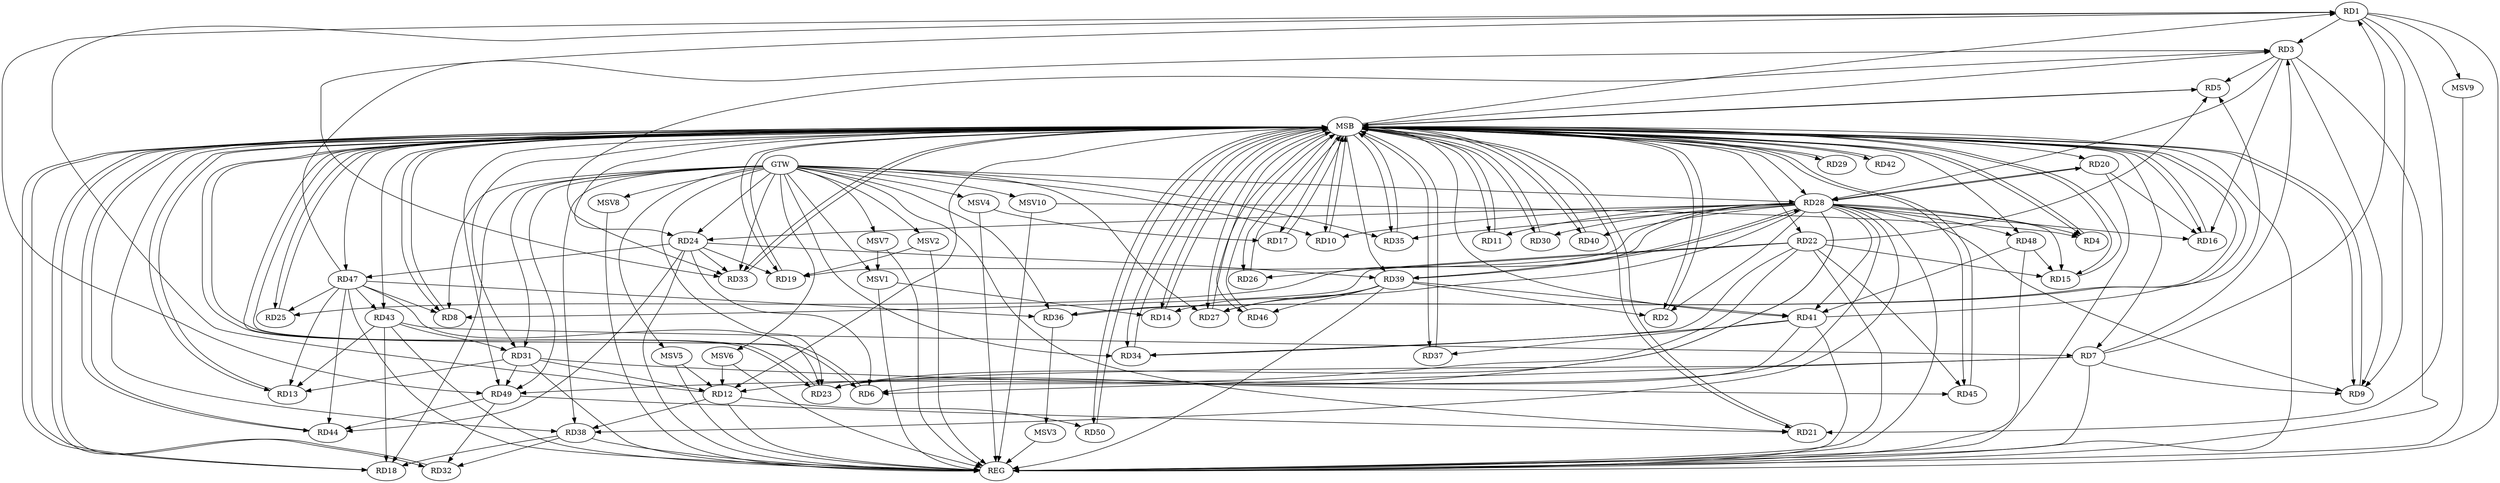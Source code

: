 strict digraph G {
  RD1 [ label="RD1" ];
  RD2 [ label="RD2" ];
  RD3 [ label="RD3" ];
  RD4 [ label="RD4" ];
  RD5 [ label="RD5" ];
  RD6 [ label="RD6" ];
  RD7 [ label="RD7" ];
  RD8 [ label="RD8" ];
  RD9 [ label="RD9" ];
  RD10 [ label="RD10" ];
  RD11 [ label="RD11" ];
  RD12 [ label="RD12" ];
  RD13 [ label="RD13" ];
  RD14 [ label="RD14" ];
  RD15 [ label="RD15" ];
  RD16 [ label="RD16" ];
  RD17 [ label="RD17" ];
  RD18 [ label="RD18" ];
  RD19 [ label="RD19" ];
  RD20 [ label="RD20" ];
  RD21 [ label="RD21" ];
  RD22 [ label="RD22" ];
  RD23 [ label="RD23" ];
  RD24 [ label="RD24" ];
  RD25 [ label="RD25" ];
  RD26 [ label="RD26" ];
  RD27 [ label="RD27" ];
  RD28 [ label="RD28" ];
  RD29 [ label="RD29" ];
  RD30 [ label="RD30" ];
  RD31 [ label="RD31" ];
  RD32 [ label="RD32" ];
  RD33 [ label="RD33" ];
  RD34 [ label="RD34" ];
  RD35 [ label="RD35" ];
  RD36 [ label="RD36" ];
  RD37 [ label="RD37" ];
  RD38 [ label="RD38" ];
  RD39 [ label="RD39" ];
  RD40 [ label="RD40" ];
  RD41 [ label="RD41" ];
  RD42 [ label="RD42" ];
  RD43 [ label="RD43" ];
  RD44 [ label="RD44" ];
  RD45 [ label="RD45" ];
  RD46 [ label="RD46" ];
  RD47 [ label="RD47" ];
  RD48 [ label="RD48" ];
  RD49 [ label="RD49" ];
  RD50 [ label="RD50" ];
  GTW [ label="GTW" ];
  REG [ label="REG" ];
  MSB [ label="MSB" ];
  MSV1 [ label="MSV1" ];
  MSV2 [ label="MSV2" ];
  MSV3 [ label="MSV3" ];
  MSV4 [ label="MSV4" ];
  MSV5 [ label="MSV5" ];
  MSV6 [ label="MSV6" ];
  MSV7 [ label="MSV7" ];
  MSV8 [ label="MSV8" ];
  MSV9 [ label="MSV9" ];
  MSV10 [ label="MSV10" ];
  RD1 -> RD3;
  RD7 -> RD1;
  RD1 -> RD9;
  RD12 -> RD1;
  RD1 -> RD21;
  RD1 -> RD33;
  RD1 -> RD49;
  RD39 -> RD2;
  RD3 -> RD5;
  RD7 -> RD3;
  RD3 -> RD9;
  RD3 -> RD16;
  RD3 -> RD28;
  RD3 -> RD33;
  RD47 -> RD3;
  RD22 -> RD5;
  RD41 -> RD5;
  RD7 -> RD6;
  RD24 -> RD6;
  RD28 -> RD6;
  RD7 -> RD9;
  RD7 -> RD23;
  RD43 -> RD7;
  RD22 -> RD8;
  RD47 -> RD8;
  RD28 -> RD10;
  RD28 -> RD11;
  RD28 -> RD12;
  RD31 -> RD12;
  RD12 -> RD38;
  RD12 -> RD50;
  RD31 -> RD13;
  RD43 -> RD13;
  RD47 -> RD13;
  RD39 -> RD14;
  RD22 -> RD15;
  RD48 -> RD15;
  RD20 -> RD16;
  RD38 -> RD18;
  RD43 -> RD18;
  RD24 -> RD19;
  RD20 -> RD28;
  RD49 -> RD21;
  RD22 -> RD26;
  RD22 -> RD34;
  RD22 -> RD45;
  RD22 -> RD49;
  RD41 -> RD23;
  RD47 -> RD23;
  RD28 -> RD24;
  RD24 -> RD33;
  RD24 -> RD39;
  RD24 -> RD44;
  RD24 -> RD47;
  RD28 -> RD25;
  RD47 -> RD25;
  RD39 -> RD27;
  RD39 -> RD28;
  RD28 -> RD40;
  RD28 -> RD41;
  RD43 -> RD31;
  RD31 -> RD45;
  RD31 -> RD49;
  RD38 -> RD32;
  RD49 -> RD32;
  RD41 -> RD34;
  RD47 -> RD36;
  RD41 -> RD37;
  RD39 -> RD41;
  RD39 -> RD46;
  RD48 -> RD41;
  RD47 -> RD43;
  RD47 -> RD44;
  RD49 -> RD44;
  GTW -> RD10;
  GTW -> RD24;
  GTW -> RD33;
  GTW -> RD27;
  GTW -> RD31;
  GTW -> RD23;
  GTW -> RD34;
  GTW -> RD49;
  GTW -> RD28;
  GTW -> RD18;
  GTW -> RD36;
  GTW -> RD35;
  GTW -> RD38;
  GTW -> RD21;
  GTW -> RD8;
  RD1 -> REG;
  RD3 -> REG;
  RD7 -> REG;
  RD12 -> REG;
  RD20 -> REG;
  RD22 -> REG;
  RD24 -> REG;
  RD28 -> REG;
  RD31 -> REG;
  RD38 -> REG;
  RD39 -> REG;
  RD41 -> REG;
  RD43 -> REG;
  RD47 -> REG;
  RD48 -> REG;
  RD2 -> MSB;
  MSB -> RD12;
  MSB -> RD14;
  MSB -> RD18;
  MSB -> RD19;
  MSB -> RD32;
  MSB -> RD47;
  MSB -> RD49;
  MSB -> REG;
  RD4 -> MSB;
  MSB -> RD6;
  RD5 -> MSB;
  MSB -> RD1;
  MSB -> RD13;
  MSB -> RD34;
  MSB -> RD43;
  MSB -> RD44;
  RD6 -> MSB;
  MSB -> RD4;
  MSB -> RD10;
  MSB -> RD17;
  MSB -> RD24;
  MSB -> RD30;
  MSB -> RD39;
  MSB -> RD50;
  RD8 -> MSB;
  MSB -> RD15;
  MSB -> RD20;
  RD9 -> MSB;
  MSB -> RD16;
  MSB -> RD41;
  RD10 -> MSB;
  MSB -> RD37;
  MSB -> RD40;
  MSB -> RD46;
  MSB -> RD48;
  RD11 -> MSB;
  RD13 -> MSB;
  MSB -> RD33;
  RD14 -> MSB;
  MSB -> RD42;
  RD15 -> MSB;
  MSB -> RD3;
  MSB -> RD29;
  RD16 -> MSB;
  MSB -> RD35;
  RD17 -> MSB;
  MSB -> RD11;
  RD18 -> MSB;
  MSB -> RD26;
  MSB -> RD45;
  RD19 -> MSB;
  MSB -> RD2;
  MSB -> RD22;
  RD21 -> MSB;
  RD23 -> MSB;
  MSB -> RD5;
  MSB -> RD36;
  RD25 -> MSB;
  MSB -> RD21;
  MSB -> RD23;
  RD26 -> MSB;
  MSB -> RD7;
  MSB -> RD38;
  RD27 -> MSB;
  MSB -> RD9;
  RD29 -> MSB;
  RD30 -> MSB;
  MSB -> RD8;
  RD32 -> MSB;
  RD33 -> MSB;
  MSB -> RD28;
  RD34 -> MSB;
  RD35 -> MSB;
  MSB -> RD27;
  RD36 -> MSB;
  MSB -> RD31;
  RD37 -> MSB;
  RD40 -> MSB;
  RD42 -> MSB;
  RD44 -> MSB;
  MSB -> RD25;
  RD45 -> MSB;
  RD46 -> MSB;
  RD50 -> MSB;
  RD28 -> RD30;
  RD28 -> RD2;
  RD28 -> RD4;
  RD28 -> RD20;
  RD28 -> RD16;
  RD28 -> RD39;
  RD28 -> RD27;
  RD28 -> RD15;
  RD28 -> RD35;
  RD28 -> RD48;
  RD28 -> RD19;
  RD28 -> RD38;
  RD28 -> RD23;
  RD28 -> RD9;
  MSV1 -> RD14;
  GTW -> MSV1;
  MSV1 -> REG;
  MSV2 -> RD19;
  GTW -> MSV2;
  MSV2 -> REG;
  RD36 -> MSV3;
  MSV3 -> REG;
  MSV4 -> RD17;
  GTW -> MSV4;
  MSV4 -> REG;
  MSV5 -> RD12;
  GTW -> MSV5;
  MSV5 -> REG;
  MSV6 -> RD12;
  GTW -> MSV6;
  MSV6 -> REG;
  MSV7 -> MSV1;
  GTW -> MSV7;
  MSV7 -> REG;
  GTW -> MSV8;
  MSV8 -> REG;
  RD1 -> MSV9;
  MSV9 -> REG;
  MSV10 -> RD4;
  GTW -> MSV10;
  MSV10 -> REG;
}
